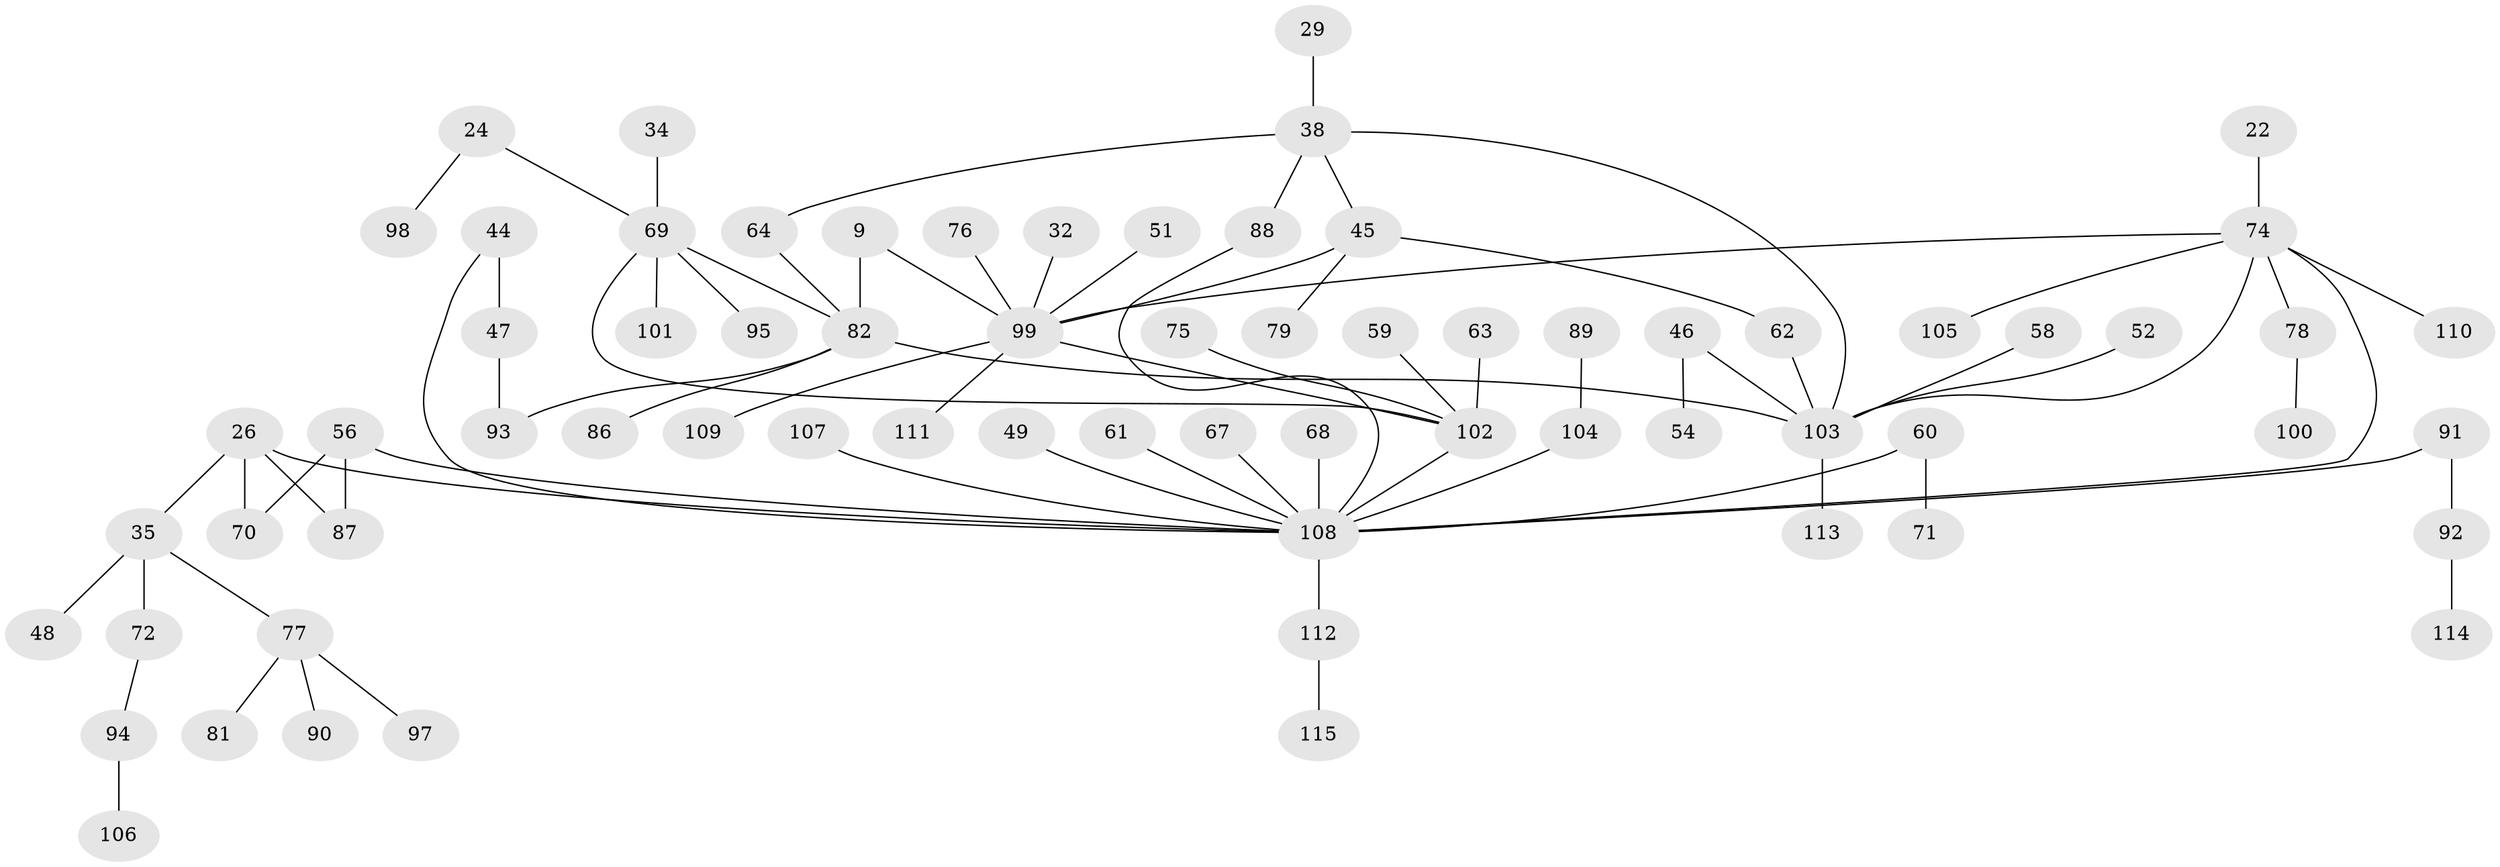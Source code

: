 // original degree distribution, {5: 0.05217391304347826, 4: 0.12173913043478261, 7: 0.017391304347826087, 3: 0.12173913043478261, 2: 0.28695652173913044, 1: 0.4}
// Generated by graph-tools (version 1.1) at 2025/44/03/04/25 21:44:25]
// undirected, 69 vertices, 78 edges
graph export_dot {
graph [start="1"]
  node [color=gray90,style=filled];
  9;
  22;
  24;
  26;
  29;
  32 [super="+18"];
  34;
  35;
  38 [super="+31"];
  44;
  45 [super="+8"];
  46;
  47;
  48;
  49;
  51;
  52;
  54;
  56 [super="+21"];
  58;
  59;
  60;
  61;
  62 [super="+14"];
  63;
  64;
  67;
  68;
  69 [super="+16+27"];
  70;
  71;
  72;
  74 [super="+5+4+11"];
  75;
  76;
  77;
  78;
  79;
  81;
  82 [super="+50+12+19"];
  86;
  87;
  88;
  89;
  90;
  91;
  92;
  93;
  94;
  95;
  97;
  98;
  99 [super="+2+55"];
  100;
  101;
  102 [super="+53"];
  103 [super="+33+96"];
  104 [super="+57"];
  105;
  106;
  107;
  108 [super="+83+80+84"];
  109;
  110;
  111;
  112;
  113;
  114;
  115;
  9 -- 99;
  9 -- 82;
  22 -- 74;
  24 -- 98;
  24 -- 69;
  26 -- 35;
  26 -- 70;
  26 -- 87;
  26 -- 108;
  29 -- 38;
  32 -- 99;
  34 -- 69;
  35 -- 48;
  35 -- 72;
  35 -- 77;
  38 -- 88;
  38 -- 64;
  38 -- 45;
  38 -- 103;
  44 -- 47;
  44 -- 108;
  45 -- 99;
  45 -- 62;
  45 -- 79;
  46 -- 54;
  46 -- 103;
  47 -- 93;
  49 -- 108;
  51 -- 99;
  52 -- 103;
  56 -- 108;
  56 -- 70;
  56 -- 87;
  58 -- 103;
  59 -- 102;
  60 -- 71;
  60 -- 108;
  61 -- 108;
  62 -- 103;
  63 -- 102;
  64 -- 82;
  67 -- 108;
  68 -- 108;
  69 -- 95;
  69 -- 82 [weight=2];
  69 -- 101;
  69 -- 102;
  72 -- 94;
  74 -- 78;
  74 -- 105;
  74 -- 110;
  74 -- 99 [weight=2];
  74 -- 108 [weight=2];
  74 -- 103;
  75 -- 102;
  76 -- 99;
  77 -- 81;
  77 -- 90;
  77 -- 97;
  78 -- 100;
  82 -- 93;
  82 -- 86;
  82 -- 103;
  88 -- 108;
  89 -- 104;
  91 -- 92;
  91 -- 108;
  92 -- 114;
  94 -- 106;
  99 -- 109;
  99 -- 111;
  99 -- 102;
  102 -- 108;
  103 -- 113;
  104 -- 108;
  107 -- 108;
  108 -- 112;
  112 -- 115;
}
